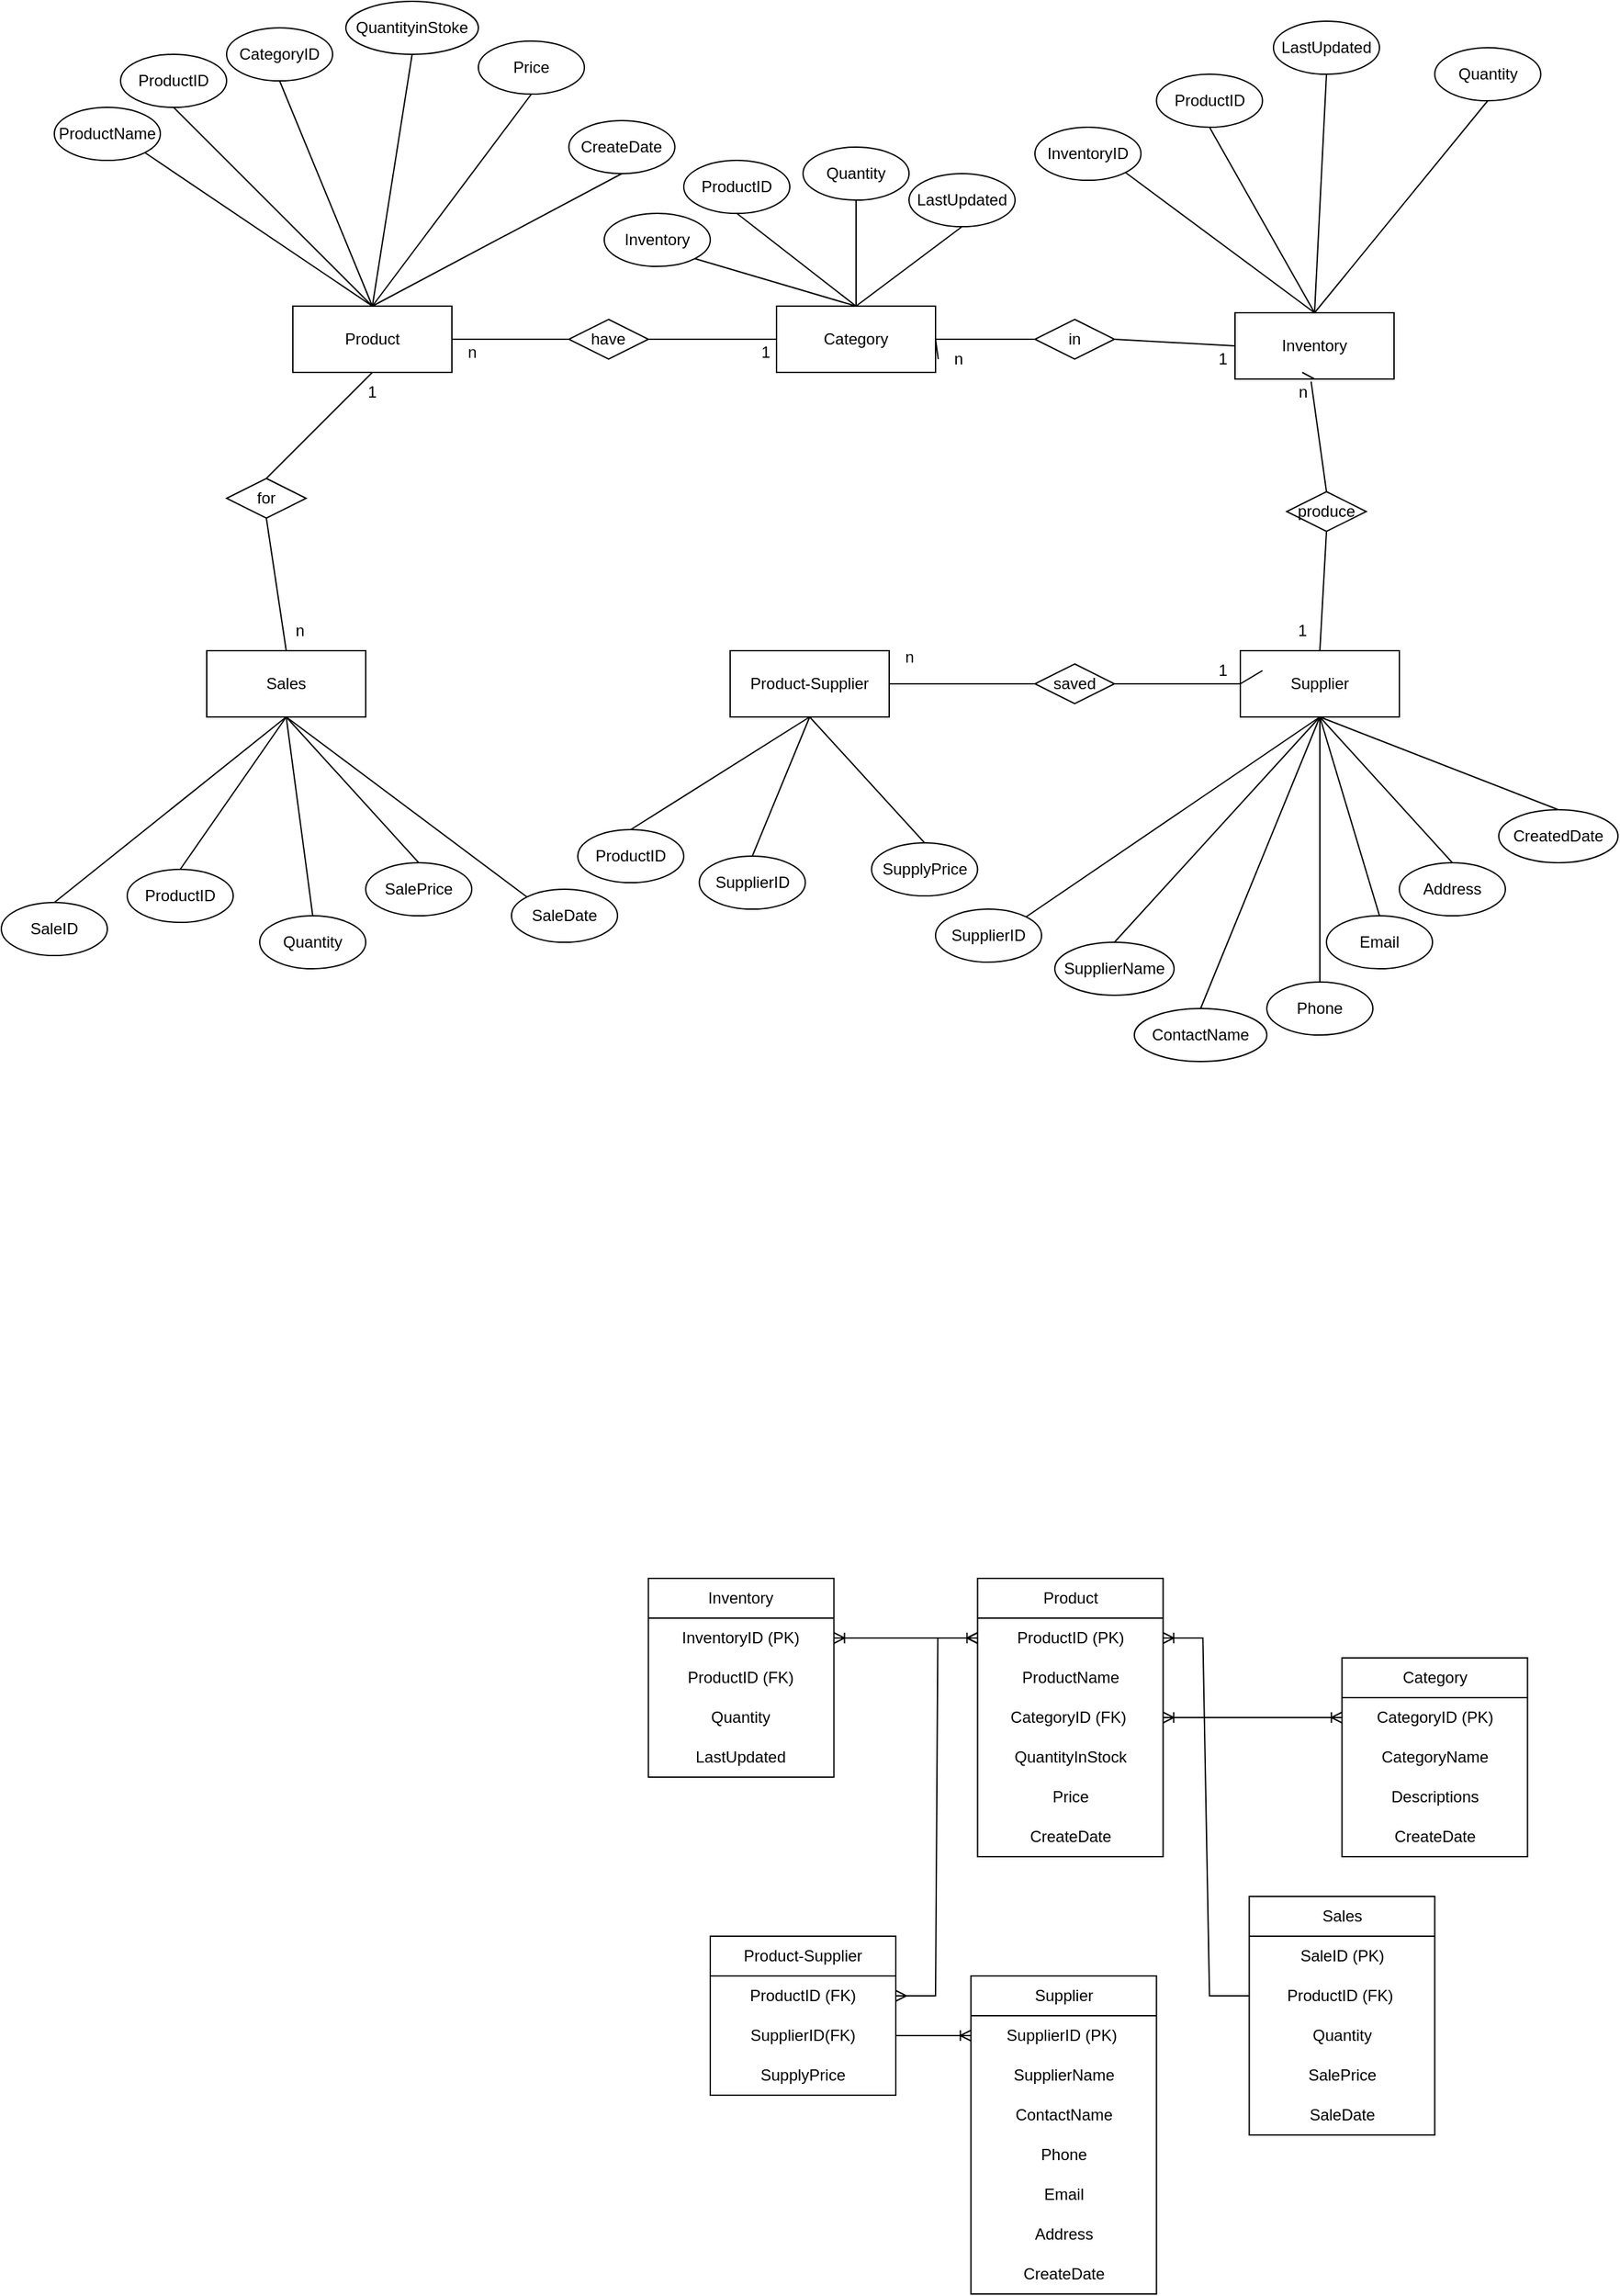 <mxfile version="26.0.5">
  <diagram name="Trang-1" id="LuBjn9DT_3IqOGAn8t-G">
    <mxGraphModel dx="1059" dy="1774" grid="1" gridSize="10" guides="1" tooltips="1" connect="1" arrows="1" fold="1" page="1" pageScale="1" pageWidth="827" pageHeight="1169" math="0" shadow="0">
      <root>
        <mxCell id="0" />
        <mxCell id="1" parent="0" />
        <mxCell id="dt0dAXxQC4JxOoUAS6Yy-1" value="Category" style="rounded=0;whiteSpace=wrap;html=1;" parent="1" vertex="1">
          <mxGeometry x="675" y="160" width="120" height="50" as="geometry" />
        </mxCell>
        <mxCell id="dt0dAXxQC4JxOoUAS6Yy-2" value="Inventory" style="ellipse;whiteSpace=wrap;html=1;" parent="1" vertex="1">
          <mxGeometry x="545" y="90" width="80" height="40" as="geometry" />
        </mxCell>
        <mxCell id="dt0dAXxQC4JxOoUAS6Yy-3" value="ProductID" style="ellipse;whiteSpace=wrap;html=1;" parent="1" vertex="1">
          <mxGeometry x="605" y="50" width="80" height="40" as="geometry" />
        </mxCell>
        <mxCell id="dt0dAXxQC4JxOoUAS6Yy-4" value="Quantity" style="ellipse;whiteSpace=wrap;html=1;" parent="1" vertex="1">
          <mxGeometry x="695" y="40" width="80" height="40" as="geometry" />
        </mxCell>
        <mxCell id="dt0dAXxQC4JxOoUAS6Yy-6" value="LastUpdated" style="ellipse;whiteSpace=wrap;html=1;" parent="1" vertex="1">
          <mxGeometry x="775" y="60" width="80" height="40" as="geometry" />
        </mxCell>
        <mxCell id="dt0dAXxQC4JxOoUAS6Yy-7" value="" style="endArrow=none;html=1;rounded=0;entryX=1;entryY=1;entryDx=0;entryDy=0;exitX=0.5;exitY=0;exitDx=0;exitDy=0;" parent="1" source="dt0dAXxQC4JxOoUAS6Yy-1" target="dt0dAXxQC4JxOoUAS6Yy-2" edge="1">
          <mxGeometry width="50" height="50" relative="1" as="geometry">
            <mxPoint x="765" y="250" as="sourcePoint" />
            <mxPoint x="815" y="200" as="targetPoint" />
          </mxGeometry>
        </mxCell>
        <mxCell id="dt0dAXxQC4JxOoUAS6Yy-8" value="" style="endArrow=none;html=1;rounded=0;entryX=0.5;entryY=1;entryDx=0;entryDy=0;exitX=0.5;exitY=0;exitDx=0;exitDy=0;" parent="1" source="dt0dAXxQC4JxOoUAS6Yy-1" target="dt0dAXxQC4JxOoUAS6Yy-3" edge="1">
          <mxGeometry width="50" height="50" relative="1" as="geometry">
            <mxPoint x="715" y="160" as="sourcePoint" />
            <mxPoint x="623" y="134" as="targetPoint" />
          </mxGeometry>
        </mxCell>
        <mxCell id="dt0dAXxQC4JxOoUAS6Yy-9" value="" style="endArrow=none;html=1;rounded=0;entryX=0.5;entryY=1;entryDx=0;entryDy=0;exitX=0.5;exitY=0;exitDx=0;exitDy=0;" parent="1" source="dt0dAXxQC4JxOoUAS6Yy-1" target="dt0dAXxQC4JxOoUAS6Yy-4" edge="1">
          <mxGeometry width="50" height="50" relative="1" as="geometry">
            <mxPoint x="725" y="170" as="sourcePoint" />
            <mxPoint x="633" y="144" as="targetPoint" />
          </mxGeometry>
        </mxCell>
        <mxCell id="dt0dAXxQC4JxOoUAS6Yy-10" value="" style="endArrow=none;html=1;rounded=0;entryX=0.5;entryY=1;entryDx=0;entryDy=0;exitX=0.5;exitY=0;exitDx=0;exitDy=0;" parent="1" source="dt0dAXxQC4JxOoUAS6Yy-1" target="dt0dAXxQC4JxOoUAS6Yy-6" edge="1">
          <mxGeometry width="50" height="50" relative="1" as="geometry">
            <mxPoint x="735" y="180" as="sourcePoint" />
            <mxPoint x="643" y="154" as="targetPoint" />
          </mxGeometry>
        </mxCell>
        <mxCell id="dt0dAXxQC4JxOoUAS6Yy-11" value="Product" style="rounded=0;whiteSpace=wrap;html=1;" parent="1" vertex="1">
          <mxGeometry x="310" y="160" width="120" height="50" as="geometry" />
        </mxCell>
        <mxCell id="dt0dAXxQC4JxOoUAS6Yy-12" value="&amp;nbsp;ProductName&lt;span style=&quot;white-space: pre;&quot;&gt;&#x9;&lt;/span&gt;" style="ellipse;whiteSpace=wrap;html=1;" parent="1" vertex="1">
          <mxGeometry x="130.0" y="10" width="80" height="40" as="geometry" />
        </mxCell>
        <mxCell id="dt0dAXxQC4JxOoUAS6Yy-13" value="ProductID" style="ellipse;whiteSpace=wrap;html=1;" parent="1" vertex="1">
          <mxGeometry x="180.0" y="-30" width="80" height="40" as="geometry" />
        </mxCell>
        <mxCell id="dt0dAXxQC4JxOoUAS6Yy-14" value="CategoryID" style="ellipse;whiteSpace=wrap;html=1;" parent="1" vertex="1">
          <mxGeometry x="260" y="-50" width="80" height="40" as="geometry" />
        </mxCell>
        <mxCell id="dt0dAXxQC4JxOoUAS6Yy-15" value="QuantityinStoke" style="ellipse;whiteSpace=wrap;html=1;" parent="1" vertex="1">
          <mxGeometry x="350" y="-70" width="100" height="40" as="geometry" />
        </mxCell>
        <mxCell id="dt0dAXxQC4JxOoUAS6Yy-16" value="Price" style="ellipse;whiteSpace=wrap;html=1;" parent="1" vertex="1">
          <mxGeometry x="450" y="-40" width="80" height="40" as="geometry" />
        </mxCell>
        <mxCell id="dt0dAXxQC4JxOoUAS6Yy-17" value="CreateDate" style="ellipse;whiteSpace=wrap;html=1;" parent="1" vertex="1">
          <mxGeometry x="518.28" y="20" width="80" height="40" as="geometry" />
        </mxCell>
        <mxCell id="dt0dAXxQC4JxOoUAS6Yy-18" value="" style="endArrow=none;html=1;rounded=0;entryX=1;entryY=1;entryDx=0;entryDy=0;exitX=0.5;exitY=0;exitDx=0;exitDy=0;" parent="1" source="dt0dAXxQC4JxOoUAS6Yy-11" target="dt0dAXxQC4JxOoUAS6Yy-12" edge="1">
          <mxGeometry width="50" height="50" relative="1" as="geometry">
            <mxPoint x="250.0" y="160" as="sourcePoint" />
            <mxPoint x="300" y="110" as="targetPoint" />
          </mxGeometry>
        </mxCell>
        <mxCell id="dt0dAXxQC4JxOoUAS6Yy-20" value="" style="endArrow=none;html=1;rounded=0;entryX=0.5;entryY=1;entryDx=0;entryDy=0;exitX=0.5;exitY=0;exitDx=0;exitDy=0;" parent="1" source="dt0dAXxQC4JxOoUAS6Yy-11" target="dt0dAXxQC4JxOoUAS6Yy-13" edge="1">
          <mxGeometry width="50" height="50" relative="1" as="geometry">
            <mxPoint x="380" y="150" as="sourcePoint" />
            <mxPoint x="208.0" y="54" as="targetPoint" />
          </mxGeometry>
        </mxCell>
        <mxCell id="dt0dAXxQC4JxOoUAS6Yy-21" value="" style="endArrow=none;html=1;rounded=0;entryX=0.5;entryY=1;entryDx=0;entryDy=0;exitX=0.5;exitY=0;exitDx=0;exitDy=0;" parent="1" source="dt0dAXxQC4JxOoUAS6Yy-11" target="dt0dAXxQC4JxOoUAS6Yy-14" edge="1">
          <mxGeometry width="50" height="50" relative="1" as="geometry">
            <mxPoint x="390" y="160" as="sourcePoint" />
            <mxPoint x="218.0" y="64" as="targetPoint" />
          </mxGeometry>
        </mxCell>
        <mxCell id="dt0dAXxQC4JxOoUAS6Yy-22" value="" style="endArrow=none;html=1;rounded=0;entryX=0.5;entryY=1;entryDx=0;entryDy=0;exitX=0.5;exitY=0;exitDx=0;exitDy=0;" parent="1" source="dt0dAXxQC4JxOoUAS6Yy-11" target="dt0dAXxQC4JxOoUAS6Yy-15" edge="1">
          <mxGeometry width="50" height="50" relative="1" as="geometry">
            <mxPoint x="400" y="170" as="sourcePoint" />
            <mxPoint x="228.0" y="74" as="targetPoint" />
          </mxGeometry>
        </mxCell>
        <mxCell id="dt0dAXxQC4JxOoUAS6Yy-23" value="" style="endArrow=none;html=1;rounded=0;entryX=0.5;entryY=1;entryDx=0;entryDy=0;exitX=0.5;exitY=0;exitDx=0;exitDy=0;" parent="1" source="dt0dAXxQC4JxOoUAS6Yy-11" target="dt0dAXxQC4JxOoUAS6Yy-16" edge="1">
          <mxGeometry width="50" height="50" relative="1" as="geometry">
            <mxPoint x="410" y="180" as="sourcePoint" />
            <mxPoint x="238.0" y="84" as="targetPoint" />
          </mxGeometry>
        </mxCell>
        <mxCell id="dt0dAXxQC4JxOoUAS6Yy-24" value="" style="endArrow=none;html=1;rounded=0;entryX=0.5;entryY=1;entryDx=0;entryDy=0;exitX=0.5;exitY=0;exitDx=0;exitDy=0;" parent="1" source="dt0dAXxQC4JxOoUAS6Yy-11" target="dt0dAXxQC4JxOoUAS6Yy-17" edge="1">
          <mxGeometry width="50" height="50" relative="1" as="geometry">
            <mxPoint x="420" y="190" as="sourcePoint" />
            <mxPoint x="546" y="60" as="targetPoint" />
          </mxGeometry>
        </mxCell>
        <mxCell id="dt0dAXxQC4JxOoUAS6Yy-25" value="Supplier" style="rounded=0;whiteSpace=wrap;html=1;" parent="1" vertex="1">
          <mxGeometry x="1025" y="420" width="120" height="50" as="geometry" />
        </mxCell>
        <mxCell id="dt0dAXxQC4JxOoUAS6Yy-26" value="SupplierID" style="ellipse;whiteSpace=wrap;html=1;" parent="1" vertex="1">
          <mxGeometry x="795" y="615" width="80" height="40" as="geometry" />
        </mxCell>
        <mxCell id="dt0dAXxQC4JxOoUAS6Yy-27" value="SupplierName" style="ellipse;whiteSpace=wrap;html=1;" parent="1" vertex="1">
          <mxGeometry x="885" y="640" width="90" height="40" as="geometry" />
        </mxCell>
        <mxCell id="dt0dAXxQC4JxOoUAS6Yy-28" value="ContactName" style="ellipse;whiteSpace=wrap;html=1;" parent="1" vertex="1">
          <mxGeometry x="945" y="690" width="100" height="40" as="geometry" />
        </mxCell>
        <mxCell id="dt0dAXxQC4JxOoUAS6Yy-29" value="Phone" style="ellipse;whiteSpace=wrap;html=1;" parent="1" vertex="1">
          <mxGeometry x="1045" y="670" width="80" height="40" as="geometry" />
        </mxCell>
        <mxCell id="dt0dAXxQC4JxOoUAS6Yy-30" value="Email" style="ellipse;whiteSpace=wrap;html=1;" parent="1" vertex="1">
          <mxGeometry x="1090" y="620" width="80" height="40" as="geometry" />
        </mxCell>
        <mxCell id="dt0dAXxQC4JxOoUAS6Yy-31" value="Address" style="ellipse;whiteSpace=wrap;html=1;" parent="1" vertex="1">
          <mxGeometry x="1145" y="580" width="80" height="40" as="geometry" />
        </mxCell>
        <mxCell id="dt0dAXxQC4JxOoUAS6Yy-32" value="CreatedDate" style="ellipse;whiteSpace=wrap;html=1;" parent="1" vertex="1">
          <mxGeometry x="1220" y="540" width="90" height="40" as="geometry" />
        </mxCell>
        <mxCell id="dt0dAXxQC4JxOoUAS6Yy-33" value="" style="endArrow=none;html=1;rounded=0;entryX=0.5;entryY=1;entryDx=0;entryDy=0;exitX=1;exitY=0;exitDx=0;exitDy=0;" parent="1" source="dt0dAXxQC4JxOoUAS6Yy-26" target="dt0dAXxQC4JxOoUAS6Yy-25" edge="1">
          <mxGeometry width="50" height="50" relative="1" as="geometry">
            <mxPoint x="1185" y="330" as="sourcePoint" />
            <mxPoint x="1235" y="280" as="targetPoint" />
          </mxGeometry>
        </mxCell>
        <mxCell id="dt0dAXxQC4JxOoUAS6Yy-35" value="" style="endArrow=none;html=1;rounded=0;exitX=0.5;exitY=0;exitDx=0;exitDy=0;entryX=0.5;entryY=1;entryDx=0;entryDy=0;" parent="1" source="dt0dAXxQC4JxOoUAS6Yy-27" target="dt0dAXxQC4JxOoUAS6Yy-25" edge="1">
          <mxGeometry width="50" height="50" relative="1" as="geometry">
            <mxPoint x="1223" y="294" as="sourcePoint" />
            <mxPoint x="1395" y="290" as="targetPoint" />
          </mxGeometry>
        </mxCell>
        <mxCell id="dt0dAXxQC4JxOoUAS6Yy-36" value="" style="endArrow=none;html=1;rounded=0;entryX=0.5;entryY=1;entryDx=0;entryDy=0;exitX=0.5;exitY=0;exitDx=0;exitDy=0;" parent="1" source="dt0dAXxQC4JxOoUAS6Yy-28" target="dt0dAXxQC4JxOoUAS6Yy-25" edge="1">
          <mxGeometry width="50" height="50" relative="1" as="geometry">
            <mxPoint x="1233" y="304" as="sourcePoint" />
            <mxPoint x="1405" y="340" as="targetPoint" />
          </mxGeometry>
        </mxCell>
        <mxCell id="dt0dAXxQC4JxOoUAS6Yy-37" value="" style="endArrow=none;html=1;rounded=0;entryX=0.5;entryY=1;entryDx=0;entryDy=0;exitX=0.5;exitY=0;exitDx=0;exitDy=0;" parent="1" source="dt0dAXxQC4JxOoUAS6Yy-29" target="dt0dAXxQC4JxOoUAS6Yy-25" edge="1">
          <mxGeometry width="50" height="50" relative="1" as="geometry">
            <mxPoint x="1243" y="314" as="sourcePoint" />
            <mxPoint x="1415" y="350" as="targetPoint" />
          </mxGeometry>
        </mxCell>
        <mxCell id="dt0dAXxQC4JxOoUAS6Yy-38" value="" style="endArrow=none;html=1;rounded=0;entryX=0.5;entryY=1;entryDx=0;entryDy=0;exitX=0.5;exitY=0;exitDx=0;exitDy=0;" parent="1" source="dt0dAXxQC4JxOoUAS6Yy-30" target="dt0dAXxQC4JxOoUAS6Yy-25" edge="1">
          <mxGeometry width="50" height="50" relative="1" as="geometry">
            <mxPoint x="1253" y="324" as="sourcePoint" />
            <mxPoint x="1425" y="360" as="targetPoint" />
          </mxGeometry>
        </mxCell>
        <mxCell id="dt0dAXxQC4JxOoUAS6Yy-39" value="" style="endArrow=none;html=1;rounded=0;entryX=0.5;entryY=1;entryDx=0;entryDy=0;exitX=0.5;exitY=0;exitDx=0;exitDy=0;" parent="1" source="dt0dAXxQC4JxOoUAS6Yy-31" target="dt0dAXxQC4JxOoUAS6Yy-25" edge="1">
          <mxGeometry width="50" height="50" relative="1" as="geometry">
            <mxPoint x="1263" y="334" as="sourcePoint" />
            <mxPoint x="1435" y="370" as="targetPoint" />
            <Array as="points" />
          </mxGeometry>
        </mxCell>
        <mxCell id="dt0dAXxQC4JxOoUAS6Yy-40" value="" style="endArrow=none;html=1;rounded=0;entryX=0.5;entryY=0;entryDx=0;entryDy=0;exitX=0.5;exitY=1;exitDx=0;exitDy=0;" parent="1" source="dt0dAXxQC4JxOoUAS6Yy-25" target="dt0dAXxQC4JxOoUAS6Yy-32" edge="1">
          <mxGeometry width="50" height="50" relative="1" as="geometry">
            <mxPoint x="1273" y="344" as="sourcePoint" />
            <mxPoint x="1445" y="380" as="targetPoint" />
          </mxGeometry>
        </mxCell>
        <mxCell id="dt0dAXxQC4JxOoUAS6Yy-41" value="Product-Supplier" style="rounded=0;whiteSpace=wrap;html=1;" parent="1" vertex="1">
          <mxGeometry x="640" y="420" width="120" height="50" as="geometry" />
        </mxCell>
        <mxCell id="dt0dAXxQC4JxOoUAS6Yy-42" value="ProductID" style="ellipse;whiteSpace=wrap;html=1;" parent="1" vertex="1">
          <mxGeometry x="525" y="555" width="80" height="40" as="geometry" />
        </mxCell>
        <mxCell id="dt0dAXxQC4JxOoUAS6Yy-43" value="SupplierID" style="ellipse;whiteSpace=wrap;html=1;" parent="1" vertex="1">
          <mxGeometry x="616.72" y="575" width="80" height="40" as="geometry" />
        </mxCell>
        <mxCell id="dt0dAXxQC4JxOoUAS6Yy-45" value="SupplyPrice" style="ellipse;whiteSpace=wrap;html=1;" parent="1" vertex="1">
          <mxGeometry x="746.72" y="565" width="80" height="40" as="geometry" />
        </mxCell>
        <mxCell id="dt0dAXxQC4JxOoUAS6Yy-46" value="" style="endArrow=none;html=1;rounded=0;entryX=0.5;entryY=0;entryDx=0;entryDy=0;exitX=0.5;exitY=1;exitDx=0;exitDy=0;" parent="1" source="dt0dAXxQC4JxOoUAS6Yy-41" target="dt0dAXxQC4JxOoUAS6Yy-42" edge="1">
          <mxGeometry width="50" height="50" relative="1" as="geometry">
            <mxPoint x="495" y="160" as="sourcePoint" />
            <mxPoint x="363.284" y="314.142" as="targetPoint" />
          </mxGeometry>
        </mxCell>
        <mxCell id="dt0dAXxQC4JxOoUAS6Yy-47" value="" style="endArrow=none;html=1;rounded=0;entryX=0.5;entryY=0;entryDx=0;entryDy=0;exitX=0.5;exitY=1;exitDx=0;exitDy=0;" parent="1" source="dt0dAXxQC4JxOoUAS6Yy-41" target="dt0dAXxQC4JxOoUAS6Yy-43" edge="1">
          <mxGeometry width="50" height="50" relative="1" as="geometry">
            <mxPoint x="485" y="190" as="sourcePoint" />
            <mxPoint x="363" y="124" as="targetPoint" />
          </mxGeometry>
        </mxCell>
        <mxCell id="dt0dAXxQC4JxOoUAS6Yy-48" value="" style="endArrow=none;html=1;rounded=0;entryX=0.5;entryY=0;entryDx=0;entryDy=0;exitX=0.5;exitY=1;exitDx=0;exitDy=0;" parent="1" source="dt0dAXxQC4JxOoUAS6Yy-41" target="dt0dAXxQC4JxOoUAS6Yy-45" edge="1">
          <mxGeometry width="50" height="50" relative="1" as="geometry">
            <mxPoint x="495" y="200" as="sourcePoint" />
            <mxPoint x="373" y="134" as="targetPoint" />
          </mxGeometry>
        </mxCell>
        <mxCell id="dt0dAXxQC4JxOoUAS6Yy-49" value="Inventory" style="rounded=0;whiteSpace=wrap;html=1;" parent="1" vertex="1">
          <mxGeometry x="1021" y="165" width="120" height="50" as="geometry" />
        </mxCell>
        <mxCell id="dt0dAXxQC4JxOoUAS6Yy-50" value="InventoryID" style="ellipse;whiteSpace=wrap;html=1;" parent="1" vertex="1">
          <mxGeometry x="870" y="25" width="80" height="40" as="geometry" />
        </mxCell>
        <mxCell id="dt0dAXxQC4JxOoUAS6Yy-51" value="ProductID" style="ellipse;whiteSpace=wrap;html=1;" parent="1" vertex="1">
          <mxGeometry x="961.72" y="-15" width="80" height="40" as="geometry" />
        </mxCell>
        <mxCell id="dt0dAXxQC4JxOoUAS6Yy-52" value="Quantity" style="ellipse;whiteSpace=wrap;html=1;" parent="1" vertex="1">
          <mxGeometry x="1171.72" y="-35" width="80" height="40" as="geometry" />
        </mxCell>
        <mxCell id="dt0dAXxQC4JxOoUAS6Yy-53" value="LastUpdated" style="ellipse;whiteSpace=wrap;html=1;" parent="1" vertex="1">
          <mxGeometry x="1050" y="-55" width="80" height="40" as="geometry" />
        </mxCell>
        <mxCell id="dt0dAXxQC4JxOoUAS6Yy-54" value="" style="endArrow=none;html=1;rounded=0;exitX=0.5;exitY=0;exitDx=0;exitDy=0;entryX=1;entryY=1;entryDx=0;entryDy=0;" parent="1" source="dt0dAXxQC4JxOoUAS6Yy-49" target="dt0dAXxQC4JxOoUAS6Yy-50" edge="1">
          <mxGeometry width="50" height="50" relative="1" as="geometry">
            <mxPoint x="1041.72" y="-105" as="sourcePoint" />
            <mxPoint x="1091.72" y="-155" as="targetPoint" />
          </mxGeometry>
        </mxCell>
        <mxCell id="dt0dAXxQC4JxOoUAS6Yy-55" value="" style="endArrow=none;html=1;rounded=0;exitX=0.5;exitY=0;exitDx=0;exitDy=0;entryX=0.5;entryY=1;entryDx=0;entryDy=0;" parent="1" source="dt0dAXxQC4JxOoUAS6Yy-49" target="dt0dAXxQC4JxOoUAS6Yy-51" edge="1">
          <mxGeometry width="50" height="50" relative="1" as="geometry">
            <mxPoint x="1141.72" y="-65" as="sourcePoint" />
            <mxPoint x="1041.72" y="-133" as="targetPoint" />
          </mxGeometry>
        </mxCell>
        <mxCell id="dt0dAXxQC4JxOoUAS6Yy-56" value="" style="endArrow=none;html=1;rounded=0;entryX=0.5;entryY=1;entryDx=0;entryDy=0;exitX=0.5;exitY=0;exitDx=0;exitDy=0;" parent="1" target="dt0dAXxQC4JxOoUAS6Yy-52" edge="1" source="dt0dAXxQC4JxOoUAS6Yy-49">
          <mxGeometry width="50" height="50" relative="1" as="geometry">
            <mxPoint x="1131.72" y="-25" as="sourcePoint" />
            <mxPoint x="1051.72" y="-123" as="targetPoint" />
          </mxGeometry>
        </mxCell>
        <mxCell id="dt0dAXxQC4JxOoUAS6Yy-57" value="" style="endArrow=none;html=1;rounded=0;exitX=0.5;exitY=0;exitDx=0;exitDy=0;entryX=0.5;entryY=1;entryDx=0;entryDy=0;" parent="1" source="dt0dAXxQC4JxOoUAS6Yy-49" target="dt0dAXxQC4JxOoUAS6Yy-53" edge="1">
          <mxGeometry width="50" height="50" relative="1" as="geometry">
            <mxPoint x="1161.72" y="-45" as="sourcePoint" />
            <mxPoint x="1061.72" y="-113" as="targetPoint" />
          </mxGeometry>
        </mxCell>
        <mxCell id="dt0dAXxQC4JxOoUAS6Yy-63" value="Sales" style="rounded=0;whiteSpace=wrap;html=1;" parent="1" vertex="1">
          <mxGeometry x="245.0" y="420" width="120" height="50" as="geometry" />
        </mxCell>
        <mxCell id="dt0dAXxQC4JxOoUAS6Yy-64" value="SaleID" style="ellipse;whiteSpace=wrap;html=1;" parent="1" vertex="1">
          <mxGeometry x="90" y="610" width="80" height="40" as="geometry" />
        </mxCell>
        <mxCell id="dt0dAXxQC4JxOoUAS6Yy-65" value="ProductID" style="ellipse;whiteSpace=wrap;html=1;" parent="1" vertex="1">
          <mxGeometry x="185.0" y="585" width="80" height="40" as="geometry" />
        </mxCell>
        <mxCell id="dt0dAXxQC4JxOoUAS6Yy-66" value="Quantity" style="ellipse;whiteSpace=wrap;html=1;" parent="1" vertex="1">
          <mxGeometry x="285" y="620" width="80" height="40" as="geometry" />
        </mxCell>
        <mxCell id="dt0dAXxQC4JxOoUAS6Yy-67" value="SalePrice" style="ellipse;whiteSpace=wrap;html=1;" parent="1" vertex="1">
          <mxGeometry x="365" y="580" width="80" height="40" as="geometry" />
        </mxCell>
        <mxCell id="dt0dAXxQC4JxOoUAS6Yy-68" value="SaleDate" style="ellipse;whiteSpace=wrap;html=1;" parent="1" vertex="1">
          <mxGeometry x="475" y="600" width="80" height="40" as="geometry" />
        </mxCell>
        <mxCell id="dt0dAXxQC4JxOoUAS6Yy-69" value="" style="endArrow=none;html=1;rounded=0;entryX=0.5;entryY=1;entryDx=0;entryDy=0;exitX=0.5;exitY=0;exitDx=0;exitDy=0;" parent="1" source="dt0dAXxQC4JxOoUAS6Yy-64" target="dt0dAXxQC4JxOoUAS6Yy-63" edge="1">
          <mxGeometry width="50" height="50" relative="1" as="geometry">
            <mxPoint x="163.28" y="570" as="sourcePoint" />
            <mxPoint x="255.0" y="480" as="targetPoint" />
          </mxGeometry>
        </mxCell>
        <mxCell id="dt0dAXxQC4JxOoUAS6Yy-71" value="" style="endArrow=none;html=1;rounded=0;entryX=0.5;entryY=1;entryDx=0;entryDy=0;exitX=0.5;exitY=0;exitDx=0;exitDy=0;" parent="1" source="dt0dAXxQC4JxOoUAS6Yy-65" target="dt0dAXxQC4JxOoUAS6Yy-63" edge="1">
          <mxGeometry width="50" height="50" relative="1" as="geometry">
            <mxPoint x="183.0" y="576" as="sourcePoint" />
            <mxPoint x="325" y="480" as="targetPoint" />
          </mxGeometry>
        </mxCell>
        <mxCell id="dt0dAXxQC4JxOoUAS6Yy-72" value="" style="endArrow=none;html=1;rounded=0;entryX=0.5;entryY=1;entryDx=0;entryDy=0;exitX=0.5;exitY=0;exitDx=0;exitDy=0;" parent="1" source="dt0dAXxQC4JxOoUAS6Yy-66" target="dt0dAXxQC4JxOoUAS6Yy-63" edge="1">
          <mxGeometry width="50" height="50" relative="1" as="geometry">
            <mxPoint x="375.28" y="630" as="sourcePoint" />
            <mxPoint x="335" y="490" as="targetPoint" />
          </mxGeometry>
        </mxCell>
        <mxCell id="dt0dAXxQC4JxOoUAS6Yy-73" value="" style="endArrow=none;html=1;rounded=0;entryX=0.5;entryY=1;entryDx=0;entryDy=0;exitX=0.5;exitY=0;exitDx=0;exitDy=0;" parent="1" source="dt0dAXxQC4JxOoUAS6Yy-67" target="dt0dAXxQC4JxOoUAS6Yy-63" edge="1">
          <mxGeometry width="50" height="50" relative="1" as="geometry">
            <mxPoint x="203.0" y="596" as="sourcePoint" />
            <mxPoint x="345" y="500" as="targetPoint" />
          </mxGeometry>
        </mxCell>
        <mxCell id="dt0dAXxQC4JxOoUAS6Yy-74" value="" style="endArrow=none;html=1;rounded=0;entryX=0.5;entryY=1;entryDx=0;entryDy=0;exitX=0;exitY=0;exitDx=0;exitDy=0;" parent="1" source="dt0dAXxQC4JxOoUAS6Yy-68" target="dt0dAXxQC4JxOoUAS6Yy-63" edge="1">
          <mxGeometry width="50" height="50" relative="1" as="geometry">
            <mxPoint x="213.0" y="606" as="sourcePoint" />
            <mxPoint x="355" y="510" as="targetPoint" />
          </mxGeometry>
        </mxCell>
        <mxCell id="fGiNE6eSNNukwTCs-IcG-1" value="have" style="rhombus;whiteSpace=wrap;html=1;" vertex="1" parent="1">
          <mxGeometry x="518.28" y="170" width="60" height="30" as="geometry" />
        </mxCell>
        <mxCell id="fGiNE6eSNNukwTCs-IcG-2" value="" style="endArrow=none;html=1;rounded=0;entryX=1;entryY=0.5;entryDx=0;entryDy=0;exitX=0;exitY=0.5;exitDx=0;exitDy=0;" edge="1" parent="1" source="fGiNE6eSNNukwTCs-IcG-30" target="dt0dAXxQC4JxOoUAS6Yy-11">
          <mxGeometry width="50" height="50" relative="1" as="geometry">
            <mxPoint x="140.0" y="220" as="sourcePoint" />
            <mxPoint x="190.0" y="170" as="targetPoint" />
          </mxGeometry>
        </mxCell>
        <mxCell id="fGiNE6eSNNukwTCs-IcG-3" value="" style="endArrow=none;html=1;rounded=0;exitX=0;exitY=0.5;exitDx=0;exitDy=0;entryX=1;entryY=0.5;entryDx=0;entryDy=0;" edge="1" parent="1" source="dt0dAXxQC4JxOoUAS6Yy-1" target="fGiNE6eSNNukwTCs-IcG-1">
          <mxGeometry width="50" height="50" relative="1" as="geometry">
            <mxPoint x="135" y="80" as="sourcePoint" />
            <mxPoint x="245" y="75" as="targetPoint" />
          </mxGeometry>
        </mxCell>
        <mxCell id="fGiNE6eSNNukwTCs-IcG-5" value="for" style="rhombus;whiteSpace=wrap;html=1;" vertex="1" parent="1">
          <mxGeometry x="260" y="290" width="60" height="30" as="geometry" />
        </mxCell>
        <mxCell id="fGiNE6eSNNukwTCs-IcG-7" value="" style="endArrow=none;html=1;rounded=0;entryX=0.5;entryY=1;entryDx=0;entryDy=0;exitX=0.5;exitY=0;exitDx=0;exitDy=0;" edge="1" parent="1" source="fGiNE6eSNNukwTCs-IcG-21" target="dt0dAXxQC4JxOoUAS6Yy-11">
          <mxGeometry width="50" height="50" relative="1" as="geometry">
            <mxPoint x="670" y="350" as="sourcePoint" />
            <mxPoint x="720" y="300" as="targetPoint" />
          </mxGeometry>
        </mxCell>
        <mxCell id="fGiNE6eSNNukwTCs-IcG-8" value="" style="endArrow=none;html=1;rounded=0;entryX=0.5;entryY=1;entryDx=0;entryDy=0;exitX=0.5;exitY=0;exitDx=0;exitDy=0;" edge="1" parent="1" source="dt0dAXxQC4JxOoUAS6Yy-63" target="fGiNE6eSNNukwTCs-IcG-5">
          <mxGeometry width="50" height="50" relative="1" as="geometry">
            <mxPoint x="345" y="320" as="sourcePoint" />
            <mxPoint x="380" y="220" as="targetPoint" />
          </mxGeometry>
        </mxCell>
        <mxCell id="fGiNE6eSNNukwTCs-IcG-9" value="in" style="rhombus;whiteSpace=wrap;html=1;" vertex="1" parent="1">
          <mxGeometry x="870" y="170" width="60" height="30" as="geometry" />
        </mxCell>
        <mxCell id="fGiNE6eSNNukwTCs-IcG-10" value="" style="endArrow=none;html=1;rounded=0;entryX=0;entryY=0.5;entryDx=0;entryDy=0;exitX=1;exitY=0.5;exitDx=0;exitDy=0;" edge="1" parent="1" source="dt0dAXxQC4JxOoUAS6Yy-1" target="fGiNE6eSNNukwTCs-IcG-9">
          <mxGeometry width="50" height="50" relative="1" as="geometry">
            <mxPoint x="810" y="300" as="sourcePoint" />
            <mxPoint x="860" y="250" as="targetPoint" />
          </mxGeometry>
        </mxCell>
        <mxCell id="fGiNE6eSNNukwTCs-IcG-11" value="" style="endArrow=none;html=1;rounded=0;entryX=1;entryY=0.5;entryDx=0;entryDy=0;exitX=0;exitY=0.5;exitDx=0;exitDy=0;" edge="1" parent="1" source="dt0dAXxQC4JxOoUAS6Yy-49" target="fGiNE6eSNNukwTCs-IcG-9">
          <mxGeometry width="50" height="50" relative="1" as="geometry">
            <mxPoint x="805" y="195" as="sourcePoint" />
            <mxPoint x="895" y="195" as="targetPoint" />
          </mxGeometry>
        </mxCell>
        <mxCell id="fGiNE6eSNNukwTCs-IcG-15" value="saved" style="rhombus;whiteSpace=wrap;html=1;" vertex="1" parent="1">
          <mxGeometry x="870" y="430" width="60" height="30" as="geometry" />
        </mxCell>
        <mxCell id="fGiNE6eSNNukwTCs-IcG-16" value="" style="endArrow=none;html=1;rounded=0;entryX=1;entryY=0.5;entryDx=0;entryDy=0;exitX=0;exitY=0.5;exitDx=0;exitDy=0;" edge="1" parent="1" target="fGiNE6eSNNukwTCs-IcG-15" source="dt0dAXxQC4JxOoUAS6Yy-25">
          <mxGeometry width="50" height="50" relative="1" as="geometry">
            <mxPoint x="1031" y="200" as="sourcePoint" />
            <mxPoint x="905" y="205" as="targetPoint" />
          </mxGeometry>
        </mxCell>
        <mxCell id="fGiNE6eSNNukwTCs-IcG-17" value="" style="endArrow=none;html=1;rounded=0;entryX=0;entryY=0.5;entryDx=0;entryDy=0;exitX=1;exitY=0.5;exitDx=0;exitDy=0;" edge="1" parent="1" source="dt0dAXxQC4JxOoUAS6Yy-41" target="fGiNE6eSNNukwTCs-IcG-15">
          <mxGeometry width="50" height="50" relative="1" as="geometry">
            <mxPoint x="1035" y="455" as="sourcePoint" />
            <mxPoint x="940" y="455" as="targetPoint" />
          </mxGeometry>
        </mxCell>
        <mxCell id="fGiNE6eSNNukwTCs-IcG-18" value="produce" style="rhombus;whiteSpace=wrap;html=1;" vertex="1" parent="1">
          <mxGeometry x="1060" y="300" width="60" height="30" as="geometry" />
        </mxCell>
        <mxCell id="fGiNE6eSNNukwTCs-IcG-19" value="" style="endArrow=none;html=1;rounded=0;entryX=0.5;entryY=0;entryDx=0;entryDy=0;exitX=0.723;exitY=0.23;exitDx=0;exitDy=0;exitPerimeter=0;" edge="1" parent="1" target="fGiNE6eSNNukwTCs-IcG-18" source="fGiNE6eSNNukwTCs-IcG-49">
          <mxGeometry width="50" height="50" relative="1" as="geometry">
            <mxPoint x="950" y="315" as="sourcePoint" />
            <mxPoint x="1130" y="325" as="targetPoint" />
          </mxGeometry>
        </mxCell>
        <mxCell id="fGiNE6eSNNukwTCs-IcG-20" value="" style="endArrow=none;html=1;rounded=0;entryX=0.5;entryY=1;entryDx=0;entryDy=0;exitX=0.5;exitY=0;exitDx=0;exitDy=0;" edge="1" parent="1" source="dt0dAXxQC4JxOoUAS6Yy-25" target="fGiNE6eSNNukwTCs-IcG-18">
          <mxGeometry width="50" height="50" relative="1" as="geometry">
            <mxPoint x="1091" y="225" as="sourcePoint" />
            <mxPoint x="1100" y="310" as="targetPoint" />
          </mxGeometry>
        </mxCell>
        <mxCell id="fGiNE6eSNNukwTCs-IcG-23" value="n" style="text;html=1;align=center;verticalAlign=middle;resizable=0;points=[];autosize=1;strokeColor=none;fillColor=none;" vertex="1" parent="1">
          <mxGeometry x="300" y="390" width="30" height="30" as="geometry" />
        </mxCell>
        <mxCell id="fGiNE6eSNNukwTCs-IcG-25" value="" style="endArrow=none;html=1;rounded=0;entryX=0.5;entryY=0;entryDx=0;entryDy=0;exitX=0.5;exitY=0;exitDx=0;exitDy=0;" edge="1" parent="1" source="fGiNE6eSNNukwTCs-IcG-5" target="fGiNE6eSNNukwTCs-IcG-21">
          <mxGeometry width="50" height="50" relative="1" as="geometry">
            <mxPoint x="290" y="290" as="sourcePoint" />
            <mxPoint x="370" y="210" as="targetPoint" />
          </mxGeometry>
        </mxCell>
        <mxCell id="fGiNE6eSNNukwTCs-IcG-21" value="1" style="text;html=1;align=center;verticalAlign=middle;whiteSpace=wrap;rounded=0;" vertex="1" parent="1">
          <mxGeometry x="340" y="210" width="60" height="30" as="geometry" />
        </mxCell>
        <mxCell id="fGiNE6eSNNukwTCs-IcG-31" value="" style="endArrow=none;html=1;rounded=0;entryX=1;entryY=0.5;entryDx=0;entryDy=0;exitX=0;exitY=0.5;exitDx=0;exitDy=0;" edge="1" parent="1" source="fGiNE6eSNNukwTCs-IcG-30" target="dt0dAXxQC4JxOoUAS6Yy-11">
          <mxGeometry width="50" height="50" relative="1" as="geometry">
            <mxPoint x="518" y="185" as="sourcePoint" />
            <mxPoint x="430" y="185" as="targetPoint" />
          </mxGeometry>
        </mxCell>
        <mxCell id="fGiNE6eSNNukwTCs-IcG-32" value="" style="endArrow=none;html=1;rounded=0;entryX=1;entryY=0.5;entryDx=0;entryDy=0;exitX=0;exitY=0.5;exitDx=0;exitDy=0;" edge="1" parent="1" source="fGiNE6eSNNukwTCs-IcG-1" target="dt0dAXxQC4JxOoUAS6Yy-11">
          <mxGeometry width="50" height="50" relative="1" as="geometry">
            <mxPoint x="518" y="185" as="sourcePoint" />
            <mxPoint x="430" y="185" as="targetPoint" />
          </mxGeometry>
        </mxCell>
        <mxCell id="fGiNE6eSNNukwTCs-IcG-30" value="n" style="text;html=1;align=center;verticalAlign=middle;resizable=0;points=[];autosize=1;strokeColor=none;fillColor=none;" vertex="1" parent="1">
          <mxGeometry x="430" y="180" width="30" height="30" as="geometry" />
        </mxCell>
        <mxCell id="fGiNE6eSNNukwTCs-IcG-33" value="1" style="text;html=1;align=center;verticalAlign=middle;whiteSpace=wrap;rounded=0;" vertex="1" parent="1">
          <mxGeometry x="636.72" y="180" width="60" height="30" as="geometry" />
        </mxCell>
        <mxCell id="fGiNE6eSNNukwTCs-IcG-35" value="" style="endArrow=none;html=1;rounded=0;entryX=1;entryY=0.5;entryDx=0;entryDy=0;exitX=0;exitY=0.5;exitDx=0;exitDy=0;" edge="1" parent="1" source="dt0dAXxQC4JxOoUAS6Yy-25" target="fGiNE6eSNNukwTCs-IcG-34">
          <mxGeometry width="50" height="50" relative="1" as="geometry">
            <mxPoint x="1025" y="445" as="sourcePoint" />
            <mxPoint x="930" y="445" as="targetPoint" />
          </mxGeometry>
        </mxCell>
        <mxCell id="fGiNE6eSNNukwTCs-IcG-34" value="1" style="text;html=1;align=center;verticalAlign=middle;whiteSpace=wrap;rounded=0;" vertex="1" parent="1">
          <mxGeometry x="981.72" y="420" width="60" height="30" as="geometry" />
        </mxCell>
        <mxCell id="fGiNE6eSNNukwTCs-IcG-39" value="" style="endArrow=none;html=1;rounded=0;entryX=0;entryY=0.5;entryDx=0;entryDy=0;exitX=1;exitY=0.5;exitDx=0;exitDy=0;" edge="1" parent="1" source="dt0dAXxQC4JxOoUAS6Yy-41" target="fGiNE6eSNNukwTCs-IcG-38">
          <mxGeometry width="50" height="50" relative="1" as="geometry">
            <mxPoint x="760" y="445" as="sourcePoint" />
            <mxPoint x="870" y="445" as="targetPoint" />
          </mxGeometry>
        </mxCell>
        <mxCell id="fGiNE6eSNNukwTCs-IcG-38" value="n" style="text;html=1;align=center;verticalAlign=middle;resizable=0;points=[];autosize=1;strokeColor=none;fillColor=none;" vertex="1" parent="1">
          <mxGeometry x="760" y="410" width="30" height="30" as="geometry" />
        </mxCell>
        <mxCell id="fGiNE6eSNNukwTCs-IcG-40" value="1" style="text;html=1;align=center;verticalAlign=middle;whiteSpace=wrap;rounded=0;" vertex="1" parent="1">
          <mxGeometry x="981.72" y="185" width="60" height="30" as="geometry" />
        </mxCell>
        <mxCell id="fGiNE6eSNNukwTCs-IcG-46" value="" style="endArrow=none;html=1;rounded=0;entryX=0;entryY=0.5;entryDx=0;entryDy=0;exitX=1;exitY=0.5;exitDx=0;exitDy=0;" edge="1" parent="1" source="dt0dAXxQC4JxOoUAS6Yy-1" target="fGiNE6eSNNukwTCs-IcG-45">
          <mxGeometry width="50" height="50" relative="1" as="geometry">
            <mxPoint x="795" y="185" as="sourcePoint" />
            <mxPoint x="870" y="185" as="targetPoint" />
          </mxGeometry>
        </mxCell>
        <mxCell id="fGiNE6eSNNukwTCs-IcG-45" value="n" style="text;html=1;align=center;verticalAlign=middle;resizable=0;points=[];autosize=1;strokeColor=none;fillColor=none;" vertex="1" parent="1">
          <mxGeometry x="797" y="185" width="30" height="30" as="geometry" />
        </mxCell>
        <mxCell id="fGiNE6eSNNukwTCs-IcG-48" value="" style="endArrow=none;html=1;rounded=0;entryX=0.5;entryY=1;entryDx=0;entryDy=0;exitX=0.5;exitY=0;exitDx=0;exitDy=0;" edge="1" parent="1" source="dt0dAXxQC4JxOoUAS6Yy-25" target="fGiNE6eSNNukwTCs-IcG-47">
          <mxGeometry width="50" height="50" relative="1" as="geometry">
            <mxPoint x="1085" y="420" as="sourcePoint" />
            <mxPoint x="1090" y="330" as="targetPoint" />
          </mxGeometry>
        </mxCell>
        <mxCell id="fGiNE6eSNNukwTCs-IcG-47" value="1" style="text;html=1;align=center;verticalAlign=middle;whiteSpace=wrap;rounded=0;" vertex="1" parent="1">
          <mxGeometry x="1041.72" y="390" width="60" height="30" as="geometry" />
        </mxCell>
        <mxCell id="fGiNE6eSNNukwTCs-IcG-50" value="" style="endArrow=none;html=1;rounded=0;entryX=0.5;entryY=0;entryDx=0;entryDy=0;exitX=0.5;exitY=1;exitDx=0;exitDy=0;" edge="1" parent="1" source="dt0dAXxQC4JxOoUAS6Yy-49" target="fGiNE6eSNNukwTCs-IcG-49">
          <mxGeometry width="50" height="50" relative="1" as="geometry">
            <mxPoint x="1081" y="215" as="sourcePoint" />
            <mxPoint x="1090" y="300" as="targetPoint" />
          </mxGeometry>
        </mxCell>
        <mxCell id="fGiNE6eSNNukwTCs-IcG-49" value="n" style="text;html=1;align=center;verticalAlign=middle;resizable=0;points=[];autosize=1;strokeColor=none;fillColor=none;" vertex="1" parent="1">
          <mxGeometry x="1056.72" y="210" width="30" height="30" as="geometry" />
        </mxCell>
        <mxCell id="fGiNE6eSNNukwTCs-IcG-51" value="Product" style="swimlane;fontStyle=0;childLayout=stackLayout;horizontal=1;startSize=30;horizontalStack=0;resizeParent=1;resizeParentMax=0;resizeLast=0;collapsible=1;marginBottom=0;whiteSpace=wrap;html=1;align=center;" vertex="1" parent="1">
          <mxGeometry x="826.72" y="1120" width="140" height="210" as="geometry" />
        </mxCell>
        <mxCell id="fGiNE6eSNNukwTCs-IcG-52" value="ProductID (PK)" style="text;strokeColor=none;fillColor=none;align=center;verticalAlign=middle;spacingLeft=4;spacingRight=4;overflow=hidden;points=[[0,0.5],[1,0.5]];portConstraint=eastwest;rotatable=0;whiteSpace=wrap;html=1;" vertex="1" parent="fGiNE6eSNNukwTCs-IcG-51">
          <mxGeometry y="30" width="140" height="30" as="geometry" />
        </mxCell>
        <mxCell id="fGiNE6eSNNukwTCs-IcG-53" value="ProductName" style="text;strokeColor=none;fillColor=none;align=center;verticalAlign=middle;spacingLeft=4;spacingRight=4;overflow=hidden;points=[[0,0.5],[1,0.5]];portConstraint=eastwest;rotatable=0;whiteSpace=wrap;html=1;" vertex="1" parent="fGiNE6eSNNukwTCs-IcG-51">
          <mxGeometry y="60" width="140" height="30" as="geometry" />
        </mxCell>
        <mxCell id="fGiNE6eSNNukwTCs-IcG-54" value="CategoryID (FK)&amp;nbsp;" style="text;strokeColor=none;fillColor=none;align=center;verticalAlign=middle;spacingLeft=4;spacingRight=4;overflow=hidden;points=[[0,0.5],[1,0.5]];portConstraint=eastwest;rotatable=0;whiteSpace=wrap;html=1;" vertex="1" parent="fGiNE6eSNNukwTCs-IcG-51">
          <mxGeometry y="90" width="140" height="30" as="geometry" />
        </mxCell>
        <mxCell id="fGiNE6eSNNukwTCs-IcG-56" value="QuantityInStock" style="text;strokeColor=none;fillColor=none;align=center;verticalAlign=middle;spacingLeft=4;spacingRight=4;overflow=hidden;points=[[0,0.5],[1,0.5]];portConstraint=eastwest;rotatable=0;whiteSpace=wrap;html=1;" vertex="1" parent="fGiNE6eSNNukwTCs-IcG-51">
          <mxGeometry y="120" width="140" height="30" as="geometry" />
        </mxCell>
        <mxCell id="fGiNE6eSNNukwTCs-IcG-57" value="Price" style="text;strokeColor=none;fillColor=none;align=center;verticalAlign=middle;spacingLeft=4;spacingRight=4;overflow=hidden;points=[[0,0.5],[1,0.5]];portConstraint=eastwest;rotatable=0;whiteSpace=wrap;html=1;" vertex="1" parent="fGiNE6eSNNukwTCs-IcG-51">
          <mxGeometry y="150" width="140" height="30" as="geometry" />
        </mxCell>
        <mxCell id="fGiNE6eSNNukwTCs-IcG-58" value="CreateDate" style="text;strokeColor=none;fillColor=none;align=center;verticalAlign=middle;spacingLeft=4;spacingRight=4;overflow=hidden;points=[[0,0.5],[1,0.5]];portConstraint=eastwest;rotatable=0;whiteSpace=wrap;html=1;" vertex="1" parent="fGiNE6eSNNukwTCs-IcG-51">
          <mxGeometry y="180" width="140" height="30" as="geometry" />
        </mxCell>
        <mxCell id="fGiNE6eSNNukwTCs-IcG-59" value="Category" style="swimlane;fontStyle=0;childLayout=stackLayout;horizontal=1;startSize=30;horizontalStack=0;resizeParent=1;resizeParentMax=0;resizeLast=0;collapsible=1;marginBottom=0;whiteSpace=wrap;html=1;align=center;" vertex="1" parent="1">
          <mxGeometry x="1101.72" y="1180" width="140" height="150" as="geometry" />
        </mxCell>
        <mxCell id="fGiNE6eSNNukwTCs-IcG-60" value="CategoryID (PK)" style="text;strokeColor=none;fillColor=none;align=center;verticalAlign=middle;spacingLeft=4;spacingRight=4;overflow=hidden;points=[[0,0.5],[1,0.5]];portConstraint=eastwest;rotatable=0;whiteSpace=wrap;html=1;" vertex="1" parent="fGiNE6eSNNukwTCs-IcG-59">
          <mxGeometry y="30" width="140" height="30" as="geometry" />
        </mxCell>
        <mxCell id="fGiNE6eSNNukwTCs-IcG-61" value="CategoryName" style="text;strokeColor=none;fillColor=none;align=center;verticalAlign=middle;spacingLeft=4;spacingRight=4;overflow=hidden;points=[[0,0.5],[1,0.5]];portConstraint=eastwest;rotatable=0;whiteSpace=wrap;html=1;" vertex="1" parent="fGiNE6eSNNukwTCs-IcG-59">
          <mxGeometry y="60" width="140" height="30" as="geometry" />
        </mxCell>
        <mxCell id="fGiNE6eSNNukwTCs-IcG-62" value="Descriptions" style="text;strokeColor=none;fillColor=none;align=center;verticalAlign=middle;spacingLeft=4;spacingRight=4;overflow=hidden;points=[[0,0.5],[1,0.5]];portConstraint=eastwest;rotatable=0;whiteSpace=wrap;html=1;" vertex="1" parent="fGiNE6eSNNukwTCs-IcG-59">
          <mxGeometry y="90" width="140" height="30" as="geometry" />
        </mxCell>
        <mxCell id="fGiNE6eSNNukwTCs-IcG-63" value="CreateDate" style="text;strokeColor=none;fillColor=none;align=center;verticalAlign=middle;spacingLeft=4;spacingRight=4;overflow=hidden;points=[[0,0.5],[1,0.5]];portConstraint=eastwest;rotatable=0;whiteSpace=wrap;html=1;" vertex="1" parent="fGiNE6eSNNukwTCs-IcG-59">
          <mxGeometry y="120" width="140" height="30" as="geometry" />
        </mxCell>
        <mxCell id="fGiNE6eSNNukwTCs-IcG-66" value="Inventory" style="swimlane;fontStyle=0;childLayout=stackLayout;horizontal=1;startSize=30;horizontalStack=0;resizeParent=1;resizeParentMax=0;resizeLast=0;collapsible=1;marginBottom=0;whiteSpace=wrap;html=1;align=center;" vertex="1" parent="1">
          <mxGeometry x="578.28" y="1120" width="140" height="150" as="geometry" />
        </mxCell>
        <mxCell id="fGiNE6eSNNukwTCs-IcG-67" value="InventoryID (PK)" style="text;strokeColor=none;fillColor=none;align=center;verticalAlign=middle;spacingLeft=4;spacingRight=4;overflow=hidden;points=[[0,0.5],[1,0.5]];portConstraint=eastwest;rotatable=0;whiteSpace=wrap;html=1;" vertex="1" parent="fGiNE6eSNNukwTCs-IcG-66">
          <mxGeometry y="30" width="140" height="30" as="geometry" />
        </mxCell>
        <mxCell id="fGiNE6eSNNukwTCs-IcG-68" value="ProductID (FK)" style="text;strokeColor=none;fillColor=none;align=center;verticalAlign=middle;spacingLeft=4;spacingRight=4;overflow=hidden;points=[[0,0.5],[1,0.5]];portConstraint=eastwest;rotatable=0;whiteSpace=wrap;html=1;" vertex="1" parent="fGiNE6eSNNukwTCs-IcG-66">
          <mxGeometry y="60" width="140" height="30" as="geometry" />
        </mxCell>
        <mxCell id="fGiNE6eSNNukwTCs-IcG-69" value="Quantity" style="text;strokeColor=none;fillColor=none;align=center;verticalAlign=middle;spacingLeft=4;spacingRight=4;overflow=hidden;points=[[0,0.5],[1,0.5]];portConstraint=eastwest;rotatable=0;whiteSpace=wrap;html=1;" vertex="1" parent="fGiNE6eSNNukwTCs-IcG-66">
          <mxGeometry y="90" width="140" height="30" as="geometry" />
        </mxCell>
        <mxCell id="fGiNE6eSNNukwTCs-IcG-70" value="LastUpdated" style="text;strokeColor=none;fillColor=none;align=center;verticalAlign=middle;spacingLeft=4;spacingRight=4;overflow=hidden;points=[[0,0.5],[1,0.5]];portConstraint=eastwest;rotatable=0;whiteSpace=wrap;html=1;" vertex="1" parent="fGiNE6eSNNukwTCs-IcG-66">
          <mxGeometry y="120" width="140" height="30" as="geometry" />
        </mxCell>
        <mxCell id="fGiNE6eSNNukwTCs-IcG-71" value="Supplier" style="swimlane;fontStyle=0;childLayout=stackLayout;horizontal=1;startSize=30;horizontalStack=0;resizeParent=1;resizeParentMax=0;resizeLast=0;collapsible=1;marginBottom=0;whiteSpace=wrap;html=1;align=center;" vertex="1" parent="1">
          <mxGeometry x="821.72" y="1420" width="140" height="240" as="geometry" />
        </mxCell>
        <mxCell id="fGiNE6eSNNukwTCs-IcG-72" value="SupplierID (PK)&amp;nbsp;" style="text;strokeColor=none;fillColor=none;align=center;verticalAlign=middle;spacingLeft=4;spacingRight=4;overflow=hidden;points=[[0,0.5],[1,0.5]];portConstraint=eastwest;rotatable=0;whiteSpace=wrap;html=1;" vertex="1" parent="fGiNE6eSNNukwTCs-IcG-71">
          <mxGeometry y="30" width="140" height="30" as="geometry" />
        </mxCell>
        <mxCell id="fGiNE6eSNNukwTCs-IcG-73" value="SupplierName" style="text;strokeColor=none;fillColor=none;align=center;verticalAlign=middle;spacingLeft=4;spacingRight=4;overflow=hidden;points=[[0,0.5],[1,0.5]];portConstraint=eastwest;rotatable=0;whiteSpace=wrap;html=1;" vertex="1" parent="fGiNE6eSNNukwTCs-IcG-71">
          <mxGeometry y="60" width="140" height="30" as="geometry" />
        </mxCell>
        <mxCell id="fGiNE6eSNNukwTCs-IcG-74" value="ContactName" style="text;strokeColor=none;fillColor=none;align=center;verticalAlign=middle;spacingLeft=4;spacingRight=4;overflow=hidden;points=[[0,0.5],[1,0.5]];portConstraint=eastwest;rotatable=0;whiteSpace=wrap;html=1;" vertex="1" parent="fGiNE6eSNNukwTCs-IcG-71">
          <mxGeometry y="90" width="140" height="30" as="geometry" />
        </mxCell>
        <mxCell id="fGiNE6eSNNukwTCs-IcG-75" value="Phone" style="text;strokeColor=none;fillColor=none;align=center;verticalAlign=middle;spacingLeft=4;spacingRight=4;overflow=hidden;points=[[0,0.5],[1,0.5]];portConstraint=eastwest;rotatable=0;whiteSpace=wrap;html=1;" vertex="1" parent="fGiNE6eSNNukwTCs-IcG-71">
          <mxGeometry y="120" width="140" height="30" as="geometry" />
        </mxCell>
        <mxCell id="fGiNE6eSNNukwTCs-IcG-76" value="Email" style="text;strokeColor=none;fillColor=none;align=center;verticalAlign=middle;spacingLeft=4;spacingRight=4;overflow=hidden;points=[[0,0.5],[1,0.5]];portConstraint=eastwest;rotatable=0;whiteSpace=wrap;html=1;" vertex="1" parent="fGiNE6eSNNukwTCs-IcG-71">
          <mxGeometry y="150" width="140" height="30" as="geometry" />
        </mxCell>
        <mxCell id="fGiNE6eSNNukwTCs-IcG-77" value="Address" style="text;strokeColor=none;fillColor=none;align=center;verticalAlign=middle;spacingLeft=4;spacingRight=4;overflow=hidden;points=[[0,0.5],[1,0.5]];portConstraint=eastwest;rotatable=0;whiteSpace=wrap;html=1;" vertex="1" parent="fGiNE6eSNNukwTCs-IcG-71">
          <mxGeometry y="180" width="140" height="30" as="geometry" />
        </mxCell>
        <mxCell id="fGiNE6eSNNukwTCs-IcG-78" value="CreateDate" style="text;strokeColor=none;fillColor=none;align=center;verticalAlign=middle;spacingLeft=4;spacingRight=4;overflow=hidden;points=[[0,0.5],[1,0.5]];portConstraint=eastwest;rotatable=0;whiteSpace=wrap;html=1;" vertex="1" parent="fGiNE6eSNNukwTCs-IcG-71">
          <mxGeometry y="210" width="140" height="30" as="geometry" />
        </mxCell>
        <mxCell id="fGiNE6eSNNukwTCs-IcG-89" value="Product-Supplier" style="swimlane;fontStyle=0;childLayout=stackLayout;horizontal=1;startSize=30;horizontalStack=0;resizeParent=1;resizeParentMax=0;resizeLast=0;collapsible=1;marginBottom=0;whiteSpace=wrap;html=1;align=center;" vertex="1" parent="1">
          <mxGeometry x="625" y="1390" width="140" height="120" as="geometry" />
        </mxCell>
        <mxCell id="fGiNE6eSNNukwTCs-IcG-90" value="ProductID (FK)" style="text;strokeColor=none;fillColor=none;align=center;verticalAlign=middle;spacingLeft=4;spacingRight=4;overflow=hidden;points=[[0,0.5],[1,0.5]];portConstraint=eastwest;rotatable=0;whiteSpace=wrap;html=1;" vertex="1" parent="fGiNE6eSNNukwTCs-IcG-89">
          <mxGeometry y="30" width="140" height="30" as="geometry" />
        </mxCell>
        <mxCell id="fGiNE6eSNNukwTCs-IcG-91" value="SupplierID(FK)" style="text;strokeColor=none;fillColor=none;align=center;verticalAlign=middle;spacingLeft=4;spacingRight=4;overflow=hidden;points=[[0,0.5],[1,0.5]];portConstraint=eastwest;rotatable=0;whiteSpace=wrap;html=1;" vertex="1" parent="fGiNE6eSNNukwTCs-IcG-89">
          <mxGeometry y="60" width="140" height="30" as="geometry" />
        </mxCell>
        <mxCell id="fGiNE6eSNNukwTCs-IcG-92" value="SupplyPrice" style="text;strokeColor=none;fillColor=none;align=center;verticalAlign=middle;spacingLeft=4;spacingRight=4;overflow=hidden;points=[[0,0.5],[1,0.5]];portConstraint=eastwest;rotatable=0;whiteSpace=wrap;html=1;" vertex="1" parent="fGiNE6eSNNukwTCs-IcG-89">
          <mxGeometry y="90" width="140" height="30" as="geometry" />
        </mxCell>
        <mxCell id="fGiNE6eSNNukwTCs-IcG-94" value="Sales" style="swimlane;fontStyle=0;childLayout=stackLayout;horizontal=1;startSize=30;horizontalStack=0;resizeParent=1;resizeParentMax=0;resizeLast=0;collapsible=1;marginBottom=0;whiteSpace=wrap;html=1;align=center;" vertex="1" parent="1">
          <mxGeometry x="1031.72" y="1360" width="140" height="180" as="geometry" />
        </mxCell>
        <mxCell id="fGiNE6eSNNukwTCs-IcG-95" value="SaleID (PK)" style="text;strokeColor=none;fillColor=none;align=center;verticalAlign=middle;spacingLeft=4;spacingRight=4;overflow=hidden;points=[[0,0.5],[1,0.5]];portConstraint=eastwest;rotatable=0;whiteSpace=wrap;html=1;" vertex="1" parent="fGiNE6eSNNukwTCs-IcG-94">
          <mxGeometry y="30" width="140" height="30" as="geometry" />
        </mxCell>
        <mxCell id="fGiNE6eSNNukwTCs-IcG-96" value="ProductID (FK)&amp;nbsp;" style="text;strokeColor=none;fillColor=none;align=center;verticalAlign=middle;spacingLeft=4;spacingRight=4;overflow=hidden;points=[[0,0.5],[1,0.5]];portConstraint=eastwest;rotatable=0;whiteSpace=wrap;html=1;" vertex="1" parent="fGiNE6eSNNukwTCs-IcG-94">
          <mxGeometry y="60" width="140" height="30" as="geometry" />
        </mxCell>
        <mxCell id="fGiNE6eSNNukwTCs-IcG-97" value="Quantity" style="text;strokeColor=none;fillColor=none;align=center;verticalAlign=middle;spacingLeft=4;spacingRight=4;overflow=hidden;points=[[0,0.5],[1,0.5]];portConstraint=eastwest;rotatable=0;whiteSpace=wrap;html=1;" vertex="1" parent="fGiNE6eSNNukwTCs-IcG-94">
          <mxGeometry y="90" width="140" height="30" as="geometry" />
        </mxCell>
        <mxCell id="fGiNE6eSNNukwTCs-IcG-98" value="SalePrice" style="text;strokeColor=none;fillColor=none;align=center;verticalAlign=middle;spacingLeft=4;spacingRight=4;overflow=hidden;points=[[0,0.5],[1,0.5]];portConstraint=eastwest;rotatable=0;whiteSpace=wrap;html=1;" vertex="1" parent="fGiNE6eSNNukwTCs-IcG-94">
          <mxGeometry y="120" width="140" height="30" as="geometry" />
        </mxCell>
        <mxCell id="fGiNE6eSNNukwTCs-IcG-99" value="SaleDate" style="text;strokeColor=none;fillColor=none;align=center;verticalAlign=middle;spacingLeft=4;spacingRight=4;overflow=hidden;points=[[0,0.5],[1,0.5]];portConstraint=eastwest;rotatable=0;whiteSpace=wrap;html=1;" vertex="1" parent="fGiNE6eSNNukwTCs-IcG-94">
          <mxGeometry y="150" width="140" height="30" as="geometry" />
        </mxCell>
        <mxCell id="fGiNE6eSNNukwTCs-IcG-102" value="" style="edgeStyle=entityRelationEdgeStyle;fontSize=12;html=1;endArrow=ERoneToMany;startArrow=ERoneToMany;rounded=0;entryX=1;entryY=0.5;entryDx=0;entryDy=0;exitX=0;exitY=0.5;exitDx=0;exitDy=0;" edge="1" parent="1" source="fGiNE6eSNNukwTCs-IcG-60" target="fGiNE6eSNNukwTCs-IcG-54">
          <mxGeometry width="100" height="100" relative="1" as="geometry">
            <mxPoint x="880" y="1460" as="sourcePoint" />
            <mxPoint x="980" y="1360" as="targetPoint" />
          </mxGeometry>
        </mxCell>
        <mxCell id="fGiNE6eSNNukwTCs-IcG-104" value="" style="edgeStyle=entityRelationEdgeStyle;fontSize=12;html=1;endArrow=ERoneToMany;startArrow=ERoneToMany;rounded=0;entryX=1;entryY=0.5;entryDx=0;entryDy=0;exitX=0;exitY=0.5;exitDx=0;exitDy=0;" edge="1" parent="1" source="fGiNE6eSNNukwTCs-IcG-52" target="fGiNE6eSNNukwTCs-IcG-67">
          <mxGeometry width="100" height="100" relative="1" as="geometry">
            <mxPoint x="780" y="1380" as="sourcePoint" />
            <mxPoint x="880" y="1280" as="targetPoint" />
          </mxGeometry>
        </mxCell>
        <mxCell id="fGiNE6eSNNukwTCs-IcG-105" value="" style="edgeStyle=entityRelationEdgeStyle;fontSize=12;html=1;endArrow=ERoneToMany;rounded=0;entryX=1;entryY=0.5;entryDx=0;entryDy=0;exitX=0;exitY=0.5;exitDx=0;exitDy=0;" edge="1" parent="1" source="fGiNE6eSNNukwTCs-IcG-96" target="fGiNE6eSNNukwTCs-IcG-52">
          <mxGeometry width="100" height="100" relative="1" as="geometry">
            <mxPoint x="780" y="1380" as="sourcePoint" />
            <mxPoint x="880" y="1280" as="targetPoint" />
            <Array as="points">
              <mxPoint x="1030" y="1420" />
              <mxPoint x="1020" y="1420" />
            </Array>
          </mxGeometry>
        </mxCell>
        <mxCell id="fGiNE6eSNNukwTCs-IcG-106" value="" style="edgeStyle=entityRelationEdgeStyle;fontSize=12;html=1;endArrow=ERoneToMany;rounded=0;entryX=0;entryY=0.5;entryDx=0;entryDy=0;exitX=1;exitY=0.5;exitDx=0;exitDy=0;" edge="1" parent="1" source="fGiNE6eSNNukwTCs-IcG-91" target="fGiNE6eSNNukwTCs-IcG-72">
          <mxGeometry width="100" height="100" relative="1" as="geometry">
            <mxPoint x="780" y="1450" as="sourcePoint" />
            <mxPoint x="880" y="1350" as="targetPoint" />
          </mxGeometry>
        </mxCell>
        <mxCell id="fGiNE6eSNNukwTCs-IcG-107" value="" style="edgeStyle=entityRelationEdgeStyle;fontSize=12;html=1;endArrow=ERmany;startArrow=ERmany;rounded=0;exitX=1;exitY=0.5;exitDx=0;exitDy=0;entryX=0;entryY=0.5;entryDx=0;entryDy=0;" edge="1" parent="1" source="fGiNE6eSNNukwTCs-IcG-90" target="fGiNE6eSNNukwTCs-IcG-52">
          <mxGeometry width="100" height="100" relative="1" as="geometry">
            <mxPoint x="750" y="1410" as="sourcePoint" />
            <mxPoint x="850" y="1310" as="targetPoint" />
          </mxGeometry>
        </mxCell>
      </root>
    </mxGraphModel>
  </diagram>
</mxfile>

